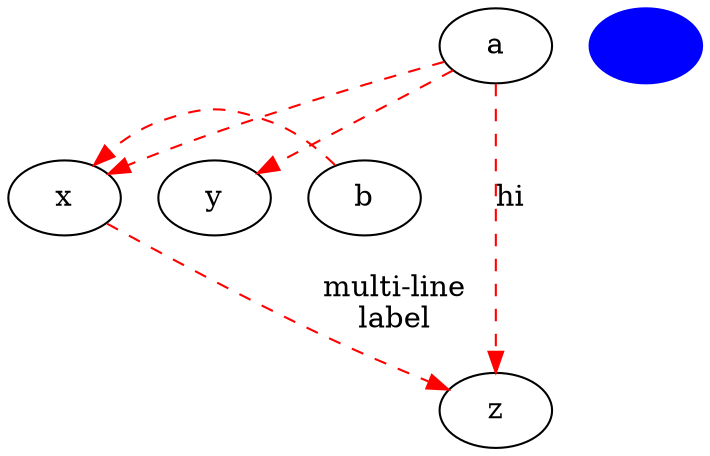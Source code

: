 digraph test4 {
       edge [style=dashed,color=red];
       a -> {x y};
       c [label="hello\nworld",color=blue,fontsize=2147483647,
            fontname="Palatino-Italic",fontcolor=red,style=filled];
       a -> z [label="hi", weight=100];
       x -> z [label="multi-line\nlabel"];
       edge [style=dashed,color=red];
       b -> x;
       {rank=same; b x}
}

